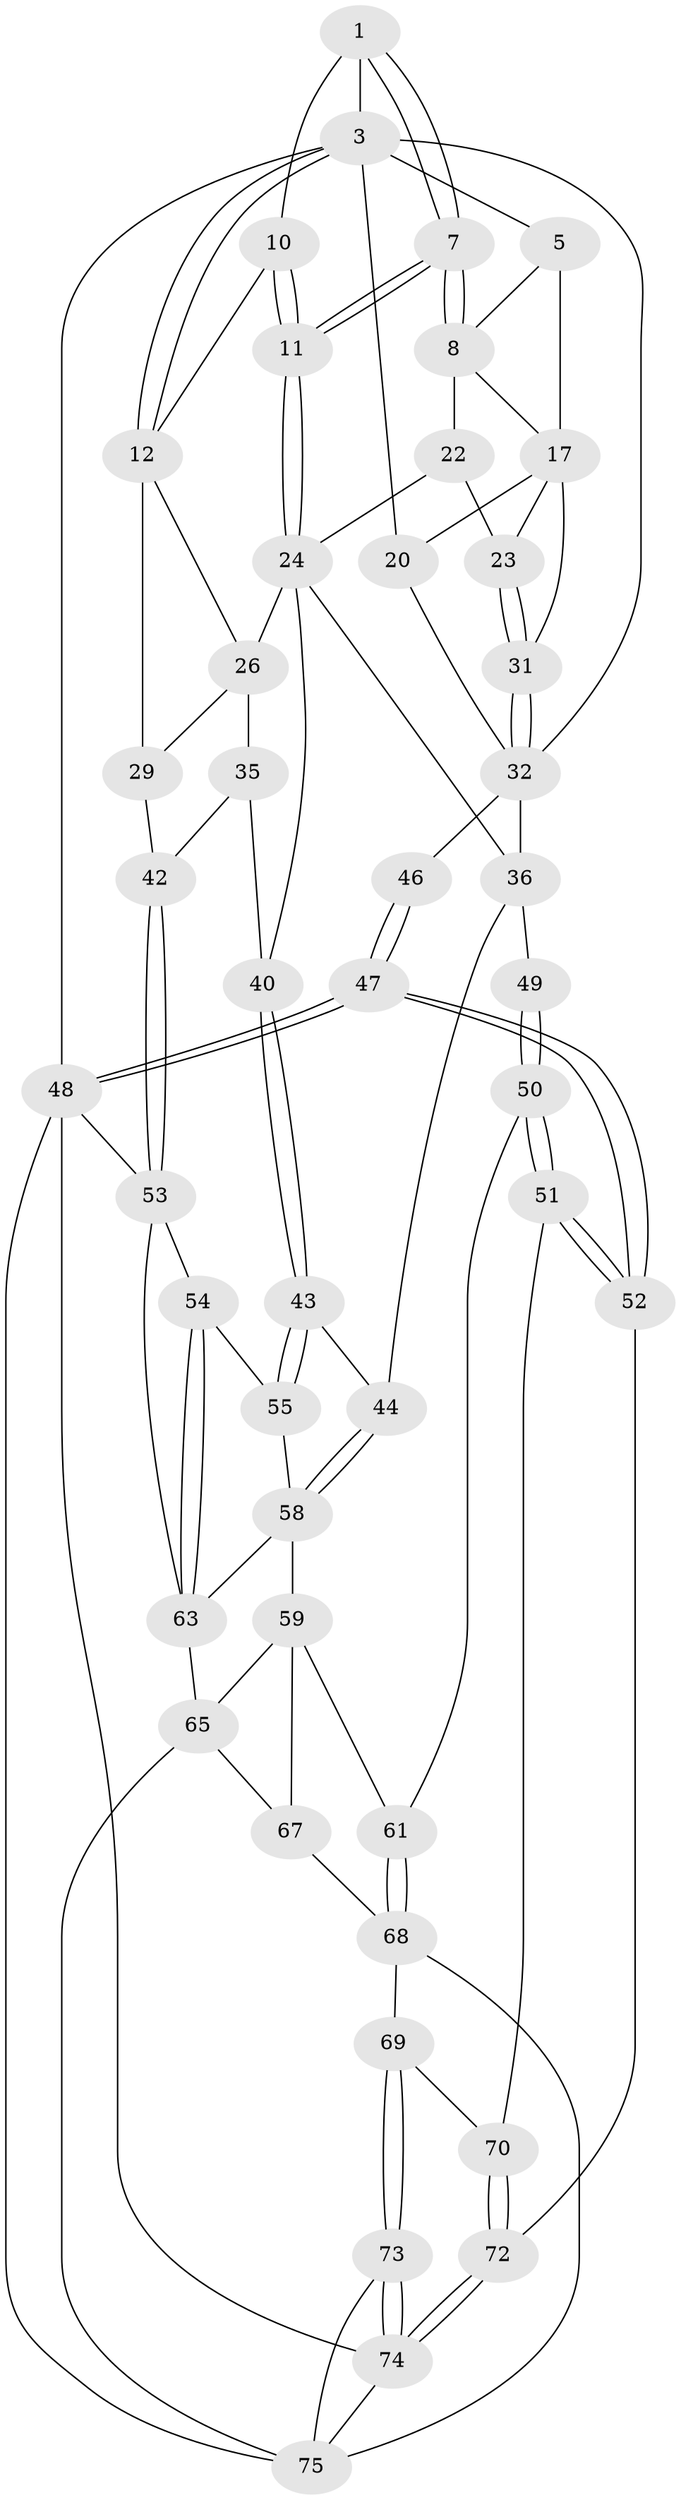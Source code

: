 // original degree distribution, {3: 0.02564102564102564, 4: 0.2564102564102564, 6: 0.23076923076923078, 5: 0.48717948717948717}
// Generated by graph-tools (version 1.1) at 2025/21/03/04/25 18:21:08]
// undirected, 46 vertices, 104 edges
graph export_dot {
graph [start="1"]
  node [color=gray90,style=filled];
  1 [pos="+0.5432961296339036+0",super="+2"];
  3 [pos="+1+0",super="+4"];
  5 [pos="+0+0",super="+6"];
  7 [pos="+0.4961395958819513+0.15584753178231525"];
  8 [pos="+0.41883311594110273+0.12113172823764935",super="+16"];
  10 [pos="+0.6195913262453397+0.12096497632351332",super="+15"];
  11 [pos="+0.5416825536995167+0.21272106585058015"];
  12 [pos="+1+0.14328088274855194",super="+13"];
  17 [pos="+0.2274777935369502+0.08635300863416452",super="+18"];
  20 [pos="+0.11135272037744762+0.23111290120002498"];
  22 [pos="+0.3019488071310723+0.30946221290219533"];
  23 [pos="+0.2964067131625733+0.3076760920976374"];
  24 [pos="+0.5446997937007099+0.2274694102381289",super="+28+25"];
  26 [pos="+0.8099964938654096+0.20664580385883644",super="+30+27"];
  29 [pos="+0.9653026311972618+0.33601026882972856",super="+41"];
  31 [pos="+0.191764116842169+0.33332635074989686"];
  32 [pos="+0.1454124012835463+0.39308820741673234",super="+38+33"];
  35 [pos="+0.7662170649583533+0.3452238892349758",super="+39"];
  36 [pos="+0.4129390774981881+0.36578159195665744",super="+37+45"];
  40 [pos="+0.647892419988687+0.5474492011134703"];
  42 [pos="+1+0.5146348615989541"];
  43 [pos="+0.6393710127000666+0.5753231782213125"];
  44 [pos="+0.5008459829981574+0.5802150411696049"];
  46 [pos="+0+0.4013840083490457"];
  47 [pos="+0+0.7009558072945303"];
  48 [pos="+0+1",super="+56"];
  49 [pos="+0.19390602542012456+0.5838225795861511"];
  50 [pos="+0.15575296606630568+0.6519513744753488"];
  51 [pos="+0.031507910212259654+0.7009675006681203"];
  52 [pos="+0.0020122616517632215+0.7071848772326064"];
  53 [pos="+1+0.6501120003555619",super="+57"];
  54 [pos="+0.839054331103433+0.666992689431052"];
  55 [pos="+0.6568545618094148+0.5908000000212741"];
  58 [pos="+0.4554606326633702+0.7030135392313932",super="+62"];
  59 [pos="+0.4130247422920993+0.7361178376610047",super="+60"];
  61 [pos="+0.29208903146788234+0.7542524491809062"];
  63 [pos="+0.6902337290990483+0.8709694227447208",super="+64"];
  65 [pos="+0.49861231525597094+1",super="+66"];
  67 [pos="+0.4559955790680253+0.9845883476642274"];
  68 [pos="+0.29099887853664935+0.7674697910747604",super="+71"];
  69 [pos="+0.20029829792837+0.8878826353174039"];
  70 [pos="+0.19433126935351192+0.8847809227818649"];
  72 [pos="+0.10389650434509083+0.9234572227812985"];
  73 [pos="+0.21814126682903362+0.92249257471108"];
  74 [pos="+0.11395739519690247+0.9963494887965897",super="+76"];
  75 [pos="+0.2530081289877119+0.9370622286617611",super="+77"];
  1 -- 7;
  1 -- 7;
  1 -- 10 [weight=2];
  1 -- 3;
  3 -- 12;
  3 -- 12;
  3 -- 48 [weight=2];
  3 -- 32;
  3 -- 20;
  3 -- 5;
  5 -- 17;
  5 -- 8;
  7 -- 8;
  7 -- 8;
  7 -- 11;
  7 -- 11;
  8 -- 17;
  8 -- 22;
  10 -- 11;
  10 -- 11;
  10 -- 12;
  11 -- 24;
  11 -- 24;
  12 -- 29 [weight=2];
  12 -- 26;
  17 -- 20;
  17 -- 23;
  17 -- 31;
  20 -- 32;
  22 -- 23;
  22 -- 24;
  23 -- 31;
  23 -- 31;
  24 -- 40;
  24 -- 36;
  24 -- 26;
  26 -- 35 [weight=2];
  26 -- 29;
  29 -- 42;
  31 -- 32;
  31 -- 32;
  32 -- 36;
  32 -- 46 [weight=2];
  35 -- 40;
  35 -- 42;
  36 -- 49 [weight=2];
  36 -- 44;
  40 -- 43;
  40 -- 43;
  42 -- 53;
  42 -- 53;
  43 -- 44;
  43 -- 55;
  43 -- 55;
  44 -- 58;
  44 -- 58;
  46 -- 47;
  46 -- 47;
  47 -- 48;
  47 -- 48;
  47 -- 52;
  47 -- 52;
  48 -- 74;
  48 -- 75;
  48 -- 53;
  49 -- 50;
  49 -- 50;
  50 -- 51;
  50 -- 51;
  50 -- 61;
  51 -- 52;
  51 -- 52;
  51 -- 70;
  52 -- 72;
  53 -- 54;
  53 -- 63;
  54 -- 55;
  54 -- 63;
  54 -- 63;
  55 -- 58;
  58 -- 59;
  58 -- 63;
  59 -- 65;
  59 -- 67;
  59 -- 61;
  61 -- 68;
  61 -- 68;
  63 -- 65;
  65 -- 67;
  65 -- 75;
  67 -- 68;
  68 -- 69;
  68 -- 75;
  69 -- 70;
  69 -- 73;
  69 -- 73;
  70 -- 72;
  70 -- 72;
  72 -- 74;
  72 -- 74;
  73 -- 74;
  73 -- 74;
  73 -- 75;
  74 -- 75;
}
